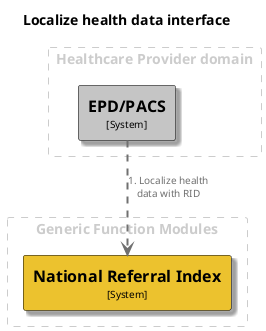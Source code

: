 @startuml
set separator none
title Localize health data interface

top to bottom direction

skinparam {
  arrowFontSize 10
  defaultTextAlignment center
  wrapWidth 200
  maxMessageSize 100
}

hide stereotype

skinparam rectangle<<EPDPACS>> {
  BackgroundColor #c5c5c5
  FontColor #000000
  BorderColor #000000
  shadowing true
}
skinparam rectangle<<NationalReferralIndex>> {
  BackgroundColor #ecc22e
  FontColor #000000
  BorderColor #000000
  shadowing true
}

rectangle "Generic Function Modules" <<group1>> as group1 {
  skinparam RectangleBorderColor<<group1>> #cccccc
  skinparam RectangleFontColor<<group1>> #cccccc
  skinparam RectangleBorderStyle<<group1>> dashed

  rectangle "==National Referral Index\n<size:10>[System]</size>" <<NationalReferralIndex>> as NationalReferralIndex
}

rectangle "Healthcare Provider domain" <<group2>> as group2 {
  skinparam RectangleBorderColor<<group2>> #cccccc
  skinparam RectangleFontColor<<group2>> #cccccc
  skinparam RectangleBorderStyle<<group2>> dashed

  rectangle "==EPD/PACS\n<size:10>[System]</size>" <<EPDPACS>> as EPDPACS
}

EPDPACS .[#707070,thickness=2].> NationalReferralIndex : "<color:#707070>1. Localize health data with RID"
@enduml